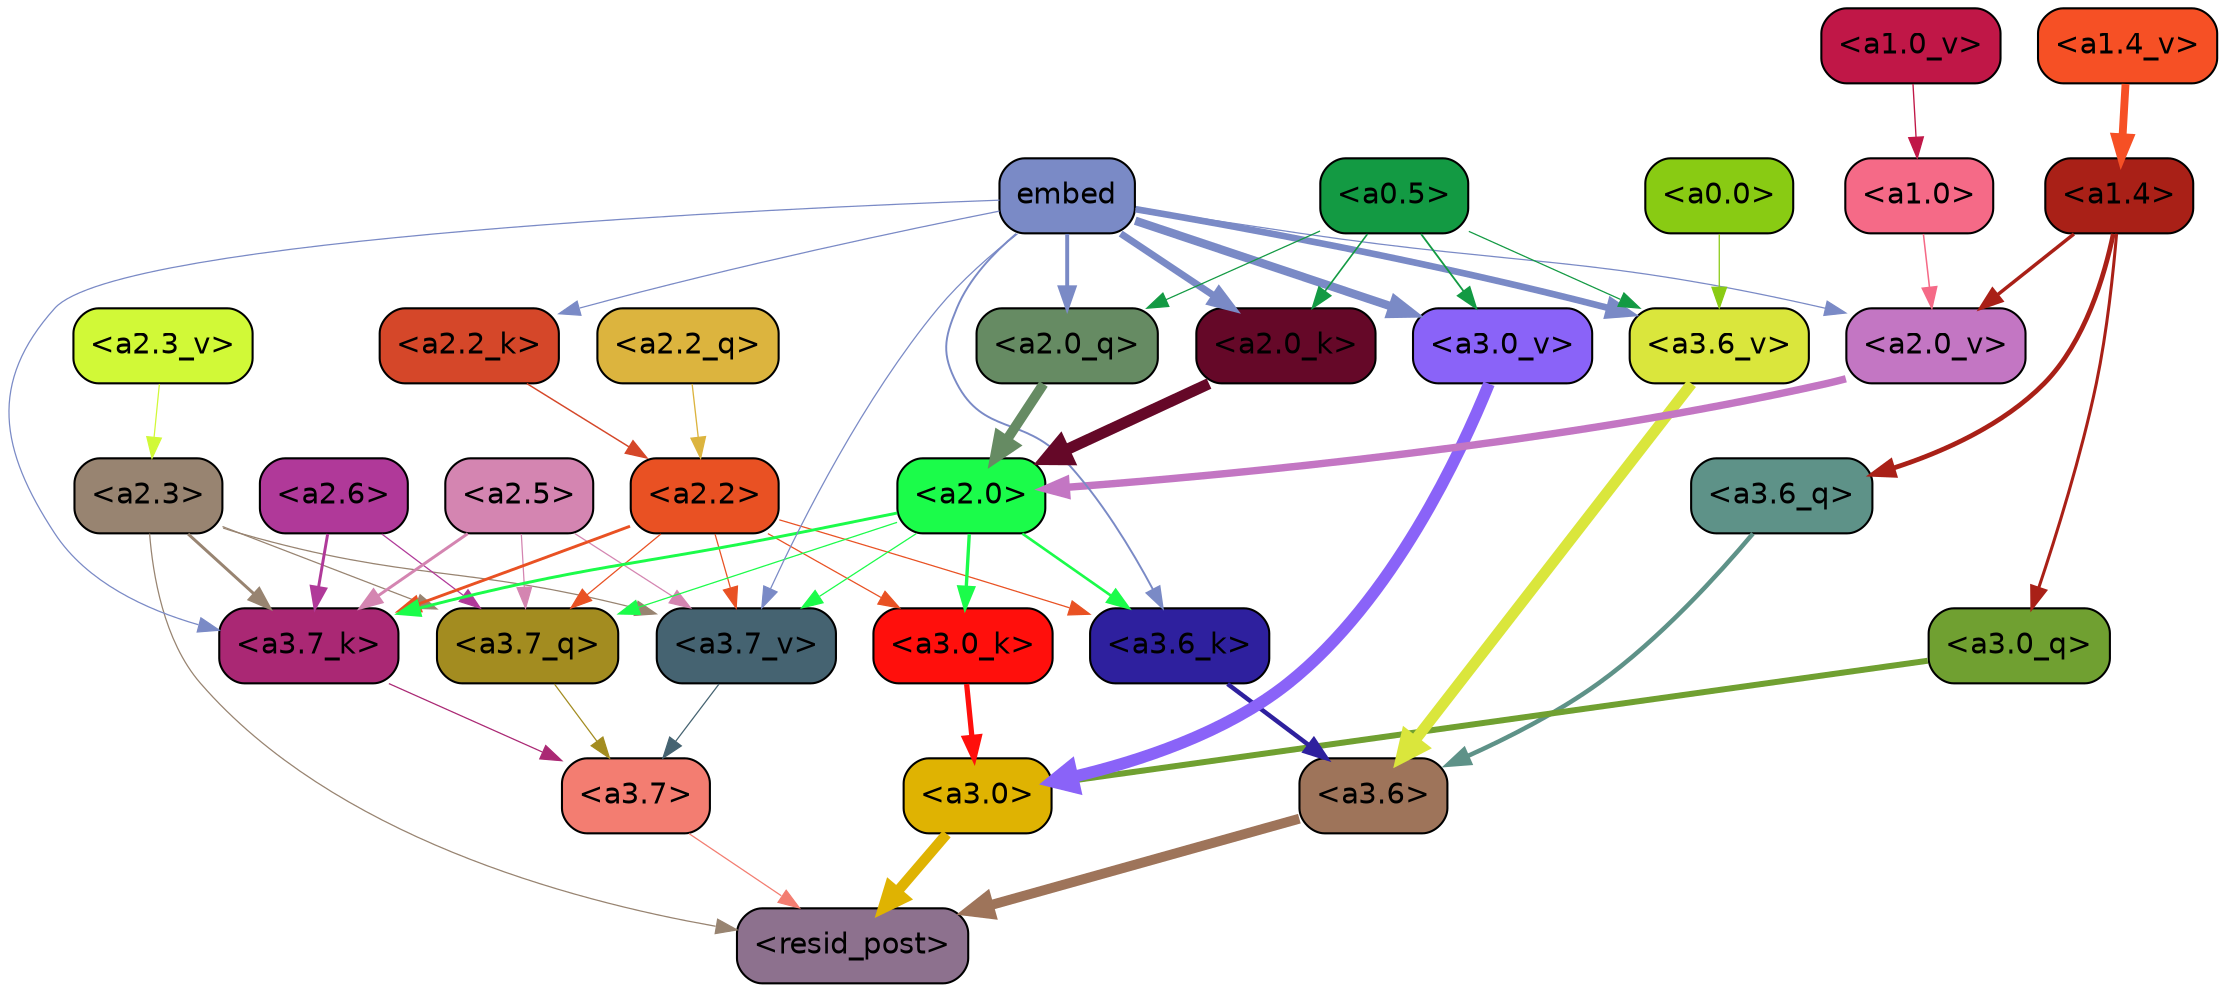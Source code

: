 strict digraph "" {
	graph [bgcolor=transparent,
		layout=dot,
		overlap=false,
		splines=true
	];
	"<a3.7>"	[color=black,
		fillcolor="#f37d71",
		fontname=Helvetica,
		shape=box,
		style="filled, rounded"];
	"<resid_post>"	[color=black,
		fillcolor="#8d718e",
		fontname=Helvetica,
		shape=box,
		style="filled, rounded"];
	"<a3.7>" -> "<resid_post>"	[color="#f37d71",
		penwidth=0.6];
	"<a3.6>"	[color=black,
		fillcolor="#9e745a",
		fontname=Helvetica,
		shape=box,
		style="filled, rounded"];
	"<a3.6>" -> "<resid_post>"	[color="#9e745a",
		penwidth=4.749041676521301];
	"<a3.0>"	[color=black,
		fillcolor="#dfb302",
		fontname=Helvetica,
		shape=box,
		style="filled, rounded"];
	"<a3.0>" -> "<resid_post>"	[color="#dfb302",
		penwidth=5.004215121269226];
	"<a2.3>"	[color=black,
		fillcolor="#988471",
		fontname=Helvetica,
		shape=box,
		style="filled, rounded"];
	"<a2.3>" -> "<resid_post>"	[color="#988471",
		penwidth=0.6];
	"<a3.7_q>"	[color=black,
		fillcolor="#a38c20",
		fontname=Helvetica,
		shape=box,
		style="filled, rounded"];
	"<a2.3>" -> "<a3.7_q>"	[color="#988471",
		penwidth=0.6];
	"<a3.7_k>"	[color=black,
		fillcolor="#aa2874",
		fontname=Helvetica,
		shape=box,
		style="filled, rounded"];
	"<a2.3>" -> "<a3.7_k>"	[color="#988471",
		penwidth=1.4391854107379913];
	"<a3.7_v>"	[color=black,
		fillcolor="#456371",
		fontname=Helvetica,
		shape=box,
		style="filled, rounded"];
	"<a2.3>" -> "<a3.7_v>"	[color="#988471",
		penwidth=0.6];
	"<a3.7_q>" -> "<a3.7>"	[color="#a38c20",
		penwidth=0.6];
	"<a3.6_q>"	[color=black,
		fillcolor="#5e9288",
		fontname=Helvetica,
		shape=box,
		style="filled, rounded"];
	"<a3.6_q>" -> "<a3.6>"	[color="#5e9288",
		penwidth=2.160832464694977];
	"<a3.0_q>"	[color=black,
		fillcolor="#70a031",
		fontname=Helvetica,
		shape=box,
		style="filled, rounded"];
	"<a3.0_q>" -> "<a3.0>"	[color="#70a031",
		penwidth=2.870753765106201];
	"<a3.7_k>" -> "<a3.7>"	[color="#aa2874",
		penwidth=0.6];
	"<a3.6_k>"	[color=black,
		fillcolor="#2e209e",
		fontname=Helvetica,
		shape=box,
		style="filled, rounded"];
	"<a3.6_k>" -> "<a3.6>"	[color="#2e209e",
		penwidth=2.13908451795578];
	"<a3.0_k>"	[color=black,
		fillcolor="#ff0f0c",
		fontname=Helvetica,
		shape=box,
		style="filled, rounded"];
	"<a3.0_k>" -> "<a3.0>"	[color="#ff0f0c",
		penwidth=2.520303964614868];
	"<a3.7_v>" -> "<a3.7>"	[color="#456371",
		penwidth=0.6];
	"<a3.6_v>"	[color=black,
		fillcolor="#dae63c",
		fontname=Helvetica,
		shape=box,
		style="filled, rounded"];
	"<a3.6_v>" -> "<a3.6>"	[color="#dae63c",
		penwidth=5.297133803367615];
	"<a3.0_v>"	[color=black,
		fillcolor="#8a63f8",
		fontname=Helvetica,
		shape=box,
		style="filled, rounded"];
	"<a3.0_v>" -> "<a3.0>"	[color="#8a63f8",
		penwidth=5.680712580680847];
	"<a2.6>"	[color=black,
		fillcolor="#b03999",
		fontname=Helvetica,
		shape=box,
		style="filled, rounded"];
	"<a2.6>" -> "<a3.7_q>"	[color="#b03999",
		penwidth=0.6];
	"<a2.6>" -> "<a3.7_k>"	[color="#b03999",
		penwidth=1.4180794060230255];
	"<a2.5>"	[color=black,
		fillcolor="#d485b1",
		fontname=Helvetica,
		shape=box,
		style="filled, rounded"];
	"<a2.5>" -> "<a3.7_q>"	[color="#d485b1",
		penwidth=0.6];
	"<a2.5>" -> "<a3.7_k>"	[color="#d485b1",
		penwidth=1.4281435310840607];
	"<a2.5>" -> "<a3.7_v>"	[color="#d485b1",
		penwidth=0.6];
	"<a2.2>"	[color=black,
		fillcolor="#e95123",
		fontname=Helvetica,
		shape=box,
		style="filled, rounded"];
	"<a2.2>" -> "<a3.7_q>"	[color="#e95123",
		penwidth=0.6];
	"<a2.2>" -> "<a3.7_k>"	[color="#e95123",
		penwidth=1.3982512056827545];
	"<a2.2>" -> "<a3.6_k>"	[color="#e95123",
		penwidth=0.6];
	"<a2.2>" -> "<a3.0_k>"	[color="#e95123",
		penwidth=0.6];
	"<a2.2>" -> "<a3.7_v>"	[color="#e95123",
		penwidth=0.6];
	"<a2.0>"	[color=black,
		fillcolor="#1bfc4a",
		fontname=Helvetica,
		shape=box,
		style="filled, rounded"];
	"<a2.0>" -> "<a3.7_q>"	[color="#1bfc4a",
		penwidth=0.6];
	"<a2.0>" -> "<a3.7_k>"	[color="#1bfc4a",
		penwidth=1.404832512140274];
	"<a2.0>" -> "<a3.6_k>"	[color="#1bfc4a",
		penwidth=1.2708758115768433];
	"<a2.0>" -> "<a3.0_k>"	[color="#1bfc4a",
		penwidth=1.6207245588302612];
	"<a2.0>" -> "<a3.7_v>"	[color="#1bfc4a",
		penwidth=0.6];
	"<a1.4>"	[color=black,
		fillcolor="#a92017",
		fontname=Helvetica,
		shape=box,
		style="filled, rounded"];
	"<a1.4>" -> "<a3.6_q>"	[color="#a92017",
		penwidth=2.289449453353882];
	"<a1.4>" -> "<a3.0_q>"	[color="#a92017",
		penwidth=1.4600623846054077];
	"<a2.0_v>"	[color=black,
		fillcolor="#c376c3",
		fontname=Helvetica,
		shape=box,
		style="filled, rounded"];
	"<a1.4>" -> "<a2.0_v>"	[color="#a92017",
		penwidth=1.676277220249176];
	embed	[color=black,
		fillcolor="#7a8ac6",
		fontname=Helvetica,
		shape=box,
		style="filled, rounded"];
	embed -> "<a3.7_k>"	[color="#7a8ac6",
		penwidth=0.6];
	embed -> "<a3.6_k>"	[color="#7a8ac6",
		penwidth=0.9291638135910034];
	embed -> "<a3.7_v>"	[color="#7a8ac6",
		penwidth=0.6];
	embed -> "<a3.6_v>"	[color="#7a8ac6",
		penwidth=3.1808209121227264];
	embed -> "<a3.0_v>"	[color="#7a8ac6",
		penwidth=4.036660343408585];
	"<a2.0_q>"	[color=black,
		fillcolor="#668b63",
		fontname=Helvetica,
		shape=box,
		style="filled, rounded"];
	embed -> "<a2.0_q>"	[color="#7a8ac6",
		penwidth=1.8821641206741333];
	"<a2.2_k>"	[color=black,
		fillcolor="#d54729",
		fontname=Helvetica,
		shape=box,
		style="filled, rounded"];
	embed -> "<a2.2_k>"	[color="#7a8ac6",
		penwidth=0.6];
	"<a2.0_k>"	[color=black,
		fillcolor="#650828",
		fontname=Helvetica,
		shape=box,
		style="filled, rounded"];
	embed -> "<a2.0_k>"	[color="#7a8ac6",
		penwidth=3.3375256061553955];
	embed -> "<a2.0_v>"	[color="#7a8ac6",
		penwidth=0.6];
	"<a0.5>"	[color=black,
		fillcolor="#139a43",
		fontname=Helvetica,
		shape=box,
		style="filled, rounded"];
	"<a0.5>" -> "<a3.6_v>"	[color="#139a43",
		penwidth=0.6];
	"<a0.5>" -> "<a3.0_v>"	[color="#139a43",
		penwidth=0.8798569142818451];
	"<a0.5>" -> "<a2.0_q>"	[color="#139a43",
		penwidth=0.6];
	"<a0.5>" -> "<a2.0_k>"	[color="#139a43",
		penwidth=0.7782440185546875];
	"<a0.0>"	[color=black,
		fillcolor="#89cb13",
		fontname=Helvetica,
		shape=box,
		style="filled, rounded"];
	"<a0.0>" -> "<a3.6_v>"	[color="#89cb13",
		penwidth=0.6];
	"<a2.2_q>"	[color=black,
		fillcolor="#dcb43e",
		fontname=Helvetica,
		shape=box,
		style="filled, rounded"];
	"<a2.2_q>" -> "<a2.2>"	[color="#dcb43e",
		penwidth=0.6392357051372528];
	"<a2.0_q>" -> "<a2.0>"	[color="#668b63",
		penwidth=4.795779317617416];
	"<a2.2_k>" -> "<a2.2>"	[color="#d54729",
		penwidth=0.7060726433992386];
	"<a2.0_k>" -> "<a2.0>"	[color="#650828",
		penwidth=5.401692286133766];
	"<a2.3_v>"	[color=black,
		fillcolor="#d1f937",
		fontname=Helvetica,
		shape=box,
		style="filled, rounded"];
	"<a2.3_v>" -> "<a2.3>"	[color="#d1f937",
		penwidth=0.6];
	"<a2.0_v>" -> "<a2.0>"	[color="#c376c3",
		penwidth=3.56003999710083];
	"<a1.0>"	[color=black,
		fillcolor="#f56a87",
		fontname=Helvetica,
		shape=box,
		style="filled, rounded"];
	"<a1.0>" -> "<a2.0_v>"	[color="#f56a87",
		penwidth=0.7355214953422546];
	"<a1.4_v>"	[color=black,
		fillcolor="#f65025",
		fontname=Helvetica,
		shape=box,
		style="filled, rounded"];
	"<a1.4_v>" -> "<a1.4>"	[color="#f65025",
		penwidth=3.7673035860061646];
	"<a1.0_v>"	[color=black,
		fillcolor="#c01747",
		fontname=Helvetica,
		shape=box,
		style="filled, rounded"];
	"<a1.0_v>" -> "<a1.0>"	[color="#c01747",
		penwidth=0.6493047475814819];
}

